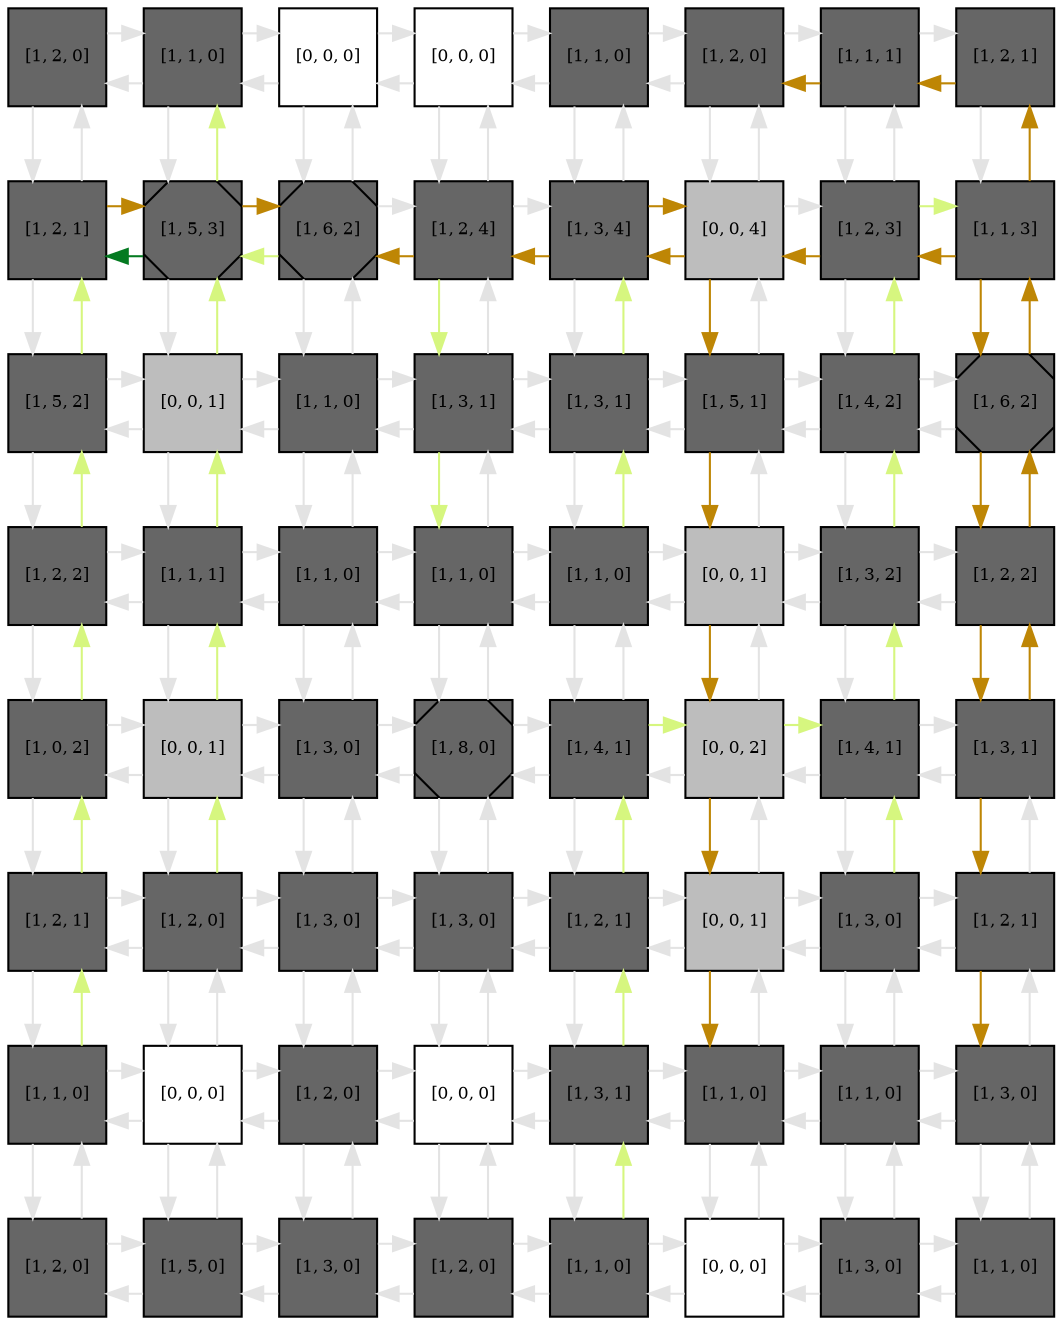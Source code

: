 digraph layout  {
rankdir=TB;
splines=ortho;
node [fixedsize=false, style=filled, width="0.6"];
edge [constraint=false];
0 [fillcolor="#666666", fontsize=8, label="[1, 2, 0]", shape=square, tooltip="name:  TNE ,\nin_degree: 2,\nout_degree: 2"];
1 [fillcolor="#666666", fontsize=8, label="[1, 1, 0]", shape=square, tooltip="name:  IgG ,\nin_degree: 3,\nout_degree: 3"];
2 [fillcolor="#FFFFFF", fontsize=8, label="[0, 0, 0]", shape=square, tooltip="name: None,\nin_degree: 3,\nout_degree: 3"];
3 [fillcolor="#FFFFFF", fontsize=8, label="[0, 0, 0]", shape=square, tooltip="name: None,\nin_degree: 3,\nout_degree: 3"];
4 [fillcolor="#666666", fontsize=8, label="[1, 1, 0]", shape=square, tooltip="name:  NE_Bacterium ,\nin_degree: 3,\nout_degree: 3"];
5 [fillcolor="#666666", fontsize=8, label="[1, 2, 0]", shape=square, tooltip="name:  DP ,\nin_degree: 3,\nout_degree: 3"];
6 [fillcolor="#666666", fontsize=8, label="[1, 1, 1]", shape=square, tooltip="name:  Oag ,\nin_degree: 3,\nout_degree: 3"];
7 [fillcolor="#666666", fontsize=8, label="[1, 2, 1]", shape=square, tooltip="name:  PH ,\nin_degree: 2,\nout_degree: 2"];
8 [fillcolor="#666666", fontsize=8, label="[1, 2, 1]", shape=square, tooltip="name:  IL10I ,\nin_degree: 3,\nout_degree: 3"];
9 [fillcolor="#666666", fontsize=8, label="[1, 5, 3]", shape=Msquare, tooltip="name:  NE_TRetortaeformis ,\nin_degree: 4,\nout_degree: 4"];
10 [fillcolor="#666666", fontsize=8, label="[1, 6, 2]", shape=Msquare, tooltip="name:  PIC ,\nin_degree: 4,\nout_degree: 4"];
11 [fillcolor="#666666", fontsize=8, label="[1, 2, 4]", shape=square, tooltip="name:  IFNgII ,\nin_degree: 4,\nout_degree: 4"];
12 [fillcolor="#666666", fontsize=8, label="[1, 3, 4]", shape=square, tooltip="name:  DCI_Bacterium ,\nin_degree: 4,\nout_degree: 4"];
13 [fillcolor="#bdbdbd", fontsize=8, label="[0, 0, 4]", shape=square, tooltip="name: None,\nin_degree: 4,\nout_degree: 4"];
14 [fillcolor="#666666", fontsize=8, label="[1, 2, 3]", shape=square, tooltip="name:  Bb ,\nin_degree: 4,\nout_degree: 4"];
15 [fillcolor="#666666", fontsize=8, label="[1, 1, 3]", shape=square, tooltip="name:  Th1I_Bacterium ,\nin_degree: 3,\nout_degree: 3"];
16 [fillcolor="#666666", fontsize=8, label="[1, 5, 2]", shape=square, tooltip="name:  AD ,\nin_degree: 3,\nout_degree: 3"];
17 [fillcolor="#bdbdbd", fontsize=8, label="[0, 0, 1]", shape=square, tooltip="name: None,\nin_degree: 4,\nout_degree: 4"];
18 [fillcolor="#666666", fontsize=8, label="[1, 1, 0]", shape=square, tooltip="name:  DCI_TRetortaeformis ,\nin_degree: 4,\nout_degree: 4"];
19 [fillcolor="#666666", fontsize=8, label="[1, 3, 1]", shape=square, tooltip="name:  IFNgI ,\nin_degree: 4,\nout_degree: 4"];
20 [fillcolor="#666666", fontsize=8, label="[1, 3, 1]", shape=square, tooltip="name:  MPI_Bacterium ,\nin_degree: 4,\nout_degree: 4"];
21 [fillcolor="#666666", fontsize=8, label="[1, 5, 1]", shape=square, tooltip="name:  IFNg_Bacterium ,\nin_degree: 4,\nout_degree: 4"];
22 [fillcolor="#666666", fontsize=8, label="[1, 4, 2]", shape=square, tooltip="name:  Cb ,\nin_degree: 4,\nout_degree: 4"];
23 [fillcolor="#666666", fontsize=8, label="[1, 6, 2]", shape=Msquare, tooltip="name:  AP ,\nin_degree: 3,\nout_degree: 3"];
24 [fillcolor="#666666", fontsize=8, label="[1, 2, 2]", shape=square, tooltip="name:  EC_TRetortaeformis ,\nin_degree: 3,\nout_degree: 3"];
25 [fillcolor="#666666", fontsize=8, label="[1, 1, 1]", shape=square, tooltip="name:  Th1I_TRetortaeformis ,\nin_degree: 4,\nout_degree: 4"];
26 [fillcolor="#666666", fontsize=8, label="[1, 1, 0]", shape=square, tooltip="name:  DCII_TRetortaeformis ,\nin_degree: 4,\nout_degree: 4"];
27 [fillcolor="#666666", fontsize=8, label="[1, 1, 0]", shape=square, tooltip="name:  EC_Bacterium ,\nin_degree: 4,\nout_degree: 4"];
28 [fillcolor="#666666", fontsize=8, label="[1, 1, 0]", shape=square, tooltip="name:  IL4I ,\nin_degree: 4,\nout_degree: 4"];
29 [fillcolor="#bdbdbd", fontsize=8, label="[0, 0, 1]", shape=square, tooltip="name: None,\nin_degree: 4,\nout_degree: 4"];
30 [fillcolor="#666666", fontsize=8, label="[1, 3, 2]", shape=square, tooltip="name:  AgAb_Bacterium ,\nin_degree: 4,\nout_degree: 4"];
31 [fillcolor="#666666", fontsize=8, label="[1, 2, 2]", shape=square, tooltip="name:  IgG_Bacterium ,\nin_degree: 3,\nout_degree: 3"];
32 [fillcolor="#666666", fontsize=8, label="[1, 0, 2]", shape=square, tooltip="name:  IS ,\nin_degree: 3,\nout_degree: 3"];
33 [fillcolor="#bdbdbd", fontsize=8, label="[0, 0, 1]", shape=square, tooltip="name: None,\nin_degree: 4,\nout_degree: 4"];
34 [fillcolor="#666666", fontsize=8, label="[1, 3, 0]", shape=square, tooltip="name:  Th1II_TRetortaeformis ,\nin_degree: 4,\nout_degree: 4"];
35 [fillcolor="#666666", fontsize=8, label="[1, 8, 0]", shape=Msquare, tooltip="name:  IL4II ,\nin_degree: 4,\nout_degree: 4"];
36 [fillcolor="#666666", fontsize=8, label="[1, 4, 1]", shape=square, tooltip="name:  IL12II ,\nin_degree: 4,\nout_degree: 4"];
37 [fillcolor="#bdbdbd", fontsize=8, label="[0, 0, 2]", shape=square, tooltip="name: None,\nin_degree: 4,\nout_degree: 4"];
38 [fillcolor="#666666", fontsize=8, label="[1, 4, 1]", shape=square, tooltip="name:  IL10I_Bacterium ,\nin_degree: 4,\nout_degree: 4"];
39 [fillcolor="#666666", fontsize=8, label="[1, 3, 1]", shape=square, tooltip="name:  TTSSI ,\nin_degree: 3,\nout_degree: 3"];
40 [fillcolor="#666666", fontsize=8, label="[1, 2, 1]", shape=square, tooltip="name:  IgA_TRetortaeformis ,\nin_degree: 3,\nout_degree: 3"];
41 [fillcolor="#666666", fontsize=8, label="[1, 2, 0]", shape=square, tooltip="name:  BC_TRetortaeformis ,\nin_degree: 4,\nout_degree: 4"];
42 [fillcolor="#666666", fontsize=8, label="[1, 3, 0]", shape=square, tooltip="name:  IgE ,\nin_degree: 4,\nout_degree: 4"];
43 [fillcolor="#666666", fontsize=8, label="[1, 3, 0]", shape=square, tooltip="name:  Th2II_TRetortaeformis ,\nin_degree: 4,\nout_degree: 4"];
44 [fillcolor="#666666", fontsize=8, label="[1, 2, 1]", shape=square, tooltip="name:  T0 ,\nin_degree: 4,\nout_degree: 4"];
45 [fillcolor="#bdbdbd", fontsize=8, label="[0, 0, 1]", shape=square, tooltip="name: None,\nin_degree: 4,\nout_degree: 4"];
46 [fillcolor="#666666", fontsize=8, label="[1, 3, 0]", shape=square, tooltip="name:  Th1II_Bacterium ,\nin_degree: 4,\nout_degree: 4"];
47 [fillcolor="#666666", fontsize=8, label="[1, 2, 1]", shape=square, tooltip="name:  BC_Bacterium ,\nin_degree: 3,\nout_degree: 3"];
48 [fillcolor="#666666", fontsize=8, label="[1, 1, 0]", shape=square, tooltip="name:  Th2I_TRetortaeformis ,\nin_degree: 3,\nout_degree: 3"];
49 [fillcolor="#FFFFFF", fontsize=8, label="[0, 0, 0]", shape=square, tooltip="name: None,\nin_degree: 4,\nout_degree: 4"];
50 [fillcolor="#666666", fontsize=8, label="[1, 2, 0]", shape=square, tooltip="name:  IL5 ,\nin_degree: 4,\nout_degree: 4"];
51 [fillcolor="#FFFFFF", fontsize=8, label="[0, 0, 0]", shape=square, tooltip="name: None,\nin_degree: 4,\nout_degree: 4"];
52 [fillcolor="#666666", fontsize=8, label="[1, 3, 1]", shape=square, tooltip="name:  Th2II_Bacterium ,\nin_degree: 4,\nout_degree: 4"];
53 [fillcolor="#666666", fontsize=8, label="[1, 1, 0]", shape=square, tooltip="name:  DCII_Bacterium ,\nin_degree: 4,\nout_degree: 4"];
54 [fillcolor="#666666", fontsize=8, label="[1, 1, 0]", shape=square, tooltip="name:  TrI_Bacterium ,\nin_degree: 4,\nout_degree: 4"];
55 [fillcolor="#666666", fontsize=8, label="[1, 3, 0]", shape=square, tooltip="name:  IgA_Bacterium ,\nin_degree: 3,\nout_degree: 3"];
56 [fillcolor="#666666", fontsize=8, label="[1, 2, 0]", shape=square, tooltip="name:  EL ,\nin_degree: 2,\nout_degree: 2"];
57 [fillcolor="#666666", fontsize=8, label="[1, 5, 0]", shape=square, tooltip="name:  IL13 ,\nin_degree: 3,\nout_degree: 3"];
58 [fillcolor="#666666", fontsize=8, label="[1, 3, 0]", shape=square, tooltip="name:  EL2 ,\nin_degree: 3,\nout_degree: 3"];
59 [fillcolor="#666666", fontsize=8, label="[1, 2, 0]", shape=square, tooltip="name:  TEL ,\nin_degree: 3,\nout_degree: 3"];
60 [fillcolor="#666666", fontsize=8, label="[1, 1, 0]", shape=square, tooltip="name:  Th2I_Bacterium ,\nin_degree: 3,\nout_degree: 3"];
61 [fillcolor="#FFFFFF", fontsize=8, label="[0, 0, 0]", shape=square, tooltip="name: None,\nin_degree: 3,\nout_degree: 3"];
62 [fillcolor="#666666", fontsize=8, label="[1, 3, 0]", shape=square, tooltip="name:  TrII ,\nin_degree: 3,\nout_degree: 3"];
63 [fillcolor="#666666", fontsize=8, label="[1, 1, 0]", shape=square, tooltip="name:  TTSSII ,\nin_degree: 2,\nout_degree: 2"];
0 -> 1  [color=grey89, style="penwidth(0.1)", tooltip=" ", weight=1];
0 -> 8  [color=grey89, style="penwidth(0.1)", tooltip=" ", weight=1];
1 -> 0  [color=grey89, style="penwidth(0.1)", tooltip=" ", weight=1];
1 -> 2  [color=grey89, style="penwidth(0.1)", tooltip=" ", weight=1];
1 -> 9  [color=grey89, style="penwidth(0.1)", tooltip=" ", weight=1];
2 -> 1  [color=grey89, style="penwidth(0.1)", tooltip=" ", weight=1];
2 -> 3  [color=grey89, style="penwidth(0.1)", tooltip=" ", weight=1];
2 -> 10  [color=grey89, style="penwidth(0.1)", tooltip=" ", weight=1];
3 -> 2  [color=grey89, style="penwidth(0.1)", tooltip=" ", weight=1];
3 -> 4  [color=grey89, style="penwidth(0.1)", tooltip=" ", weight=1];
3 -> 11  [color=grey89, style="penwidth(0.1)", tooltip=" ", weight=1];
4 -> 3  [color=grey89, style="penwidth(0.1)", tooltip=" ", weight=1];
4 -> 5  [color=grey89, style="penwidth(0.1)", tooltip=" ", weight=1];
4 -> 12  [color=grey89, style="penwidth(0.1)", tooltip=" ", weight=1];
5 -> 4  [color=grey89, style="penwidth(0.1)", tooltip=" ", weight=1];
5 -> 6  [color=grey89, style="penwidth(0.1)", tooltip=" ", weight=1];
5 -> 13  [color=grey89, style="penwidth(0.1)", tooltip=" ", weight=1];
6 -> 5  [color="#BE8605", style="penwidth(0.1)", tooltip="39( TTSSI ) to 5( DP )", weight=1];
6 -> 7  [color=grey89, style="penwidth(0.1)", tooltip=" ", weight=1];
6 -> 14  [color=grey89, style="penwidth(0.1)", tooltip=" ", weight=1];
7 -> 6  [color="#BE8605", style="penwidth(0.1)", tooltip="39( TTSSI ) to 5( DP )", weight=1];
7 -> 15  [color=grey89, style="penwidth(0.1)", tooltip=" ", weight=1];
8 -> 0  [color=grey89, style="penwidth(0.1)", tooltip=" ", weight=1];
8 -> 9  [color="#BE8605", style="penwidth(0.1)", tooltip="40( IgA_TRetortaeformis ) to 10( PIC )", weight=1];
8 -> 16  [color=grey89, style="penwidth(0.1)", tooltip=" ", weight=1];
9 -> 1  [color="#D6F67F", style="penwidth(0.1)", tooltip="41( BC_TRetortaeformis ) to 1( IgG )", weight=1];
9 -> 8  [color="#047A21", style="penwidth(0.1)", tooltip="38( IL10I_Bacterium ) to 8( IL10I )", weight=1];
9 -> 10  [color="#BE8605", style="penwidth(0.1)", tooltip="40( IgA_TRetortaeformis ) to 10( PIC )", weight=1];
9 -> 17  [color=grey89, style="penwidth(0.1)", tooltip=" ", weight=1];
10 -> 2  [color=grey89, style="penwidth(0.1)", tooltip=" ", weight=1];
10 -> 9  [color="#D6F67F", style="penwidth(0.1)", tooltip="28( IL4I ) to 9( NE_TRetortaeformis )", weight=1];
10 -> 11  [color=grey89, style="penwidth(0.1)", tooltip=" ", weight=1];
10 -> 18  [color=grey89, style="penwidth(0.1)", tooltip=" ", weight=1];
11 -> 3  [color=grey89, style="penwidth(0.1)", tooltip=" ", weight=1];
11 -> 10  [color="#BE8605", style="penwidth(0.1)", tooltip="23( AP ) to 10( PIC )", weight=1];
11 -> 12  [color=grey89, style="penwidth(0.1)", tooltip=" ", weight=1];
11 -> 19  [color="#D6F67F", style="penwidth(0.1)", tooltip="14( Bb ) to 27( EC_Bacterium )", weight=1];
12 -> 4  [color=grey89, style="penwidth(0.1)", tooltip=" ", weight=1];
12 -> 11  [color="#BE8605", style="penwidth(0.1)", tooltip="23( AP ) to 10( PIC )", weight=1];
12 -> 13  [color="#BE8605", style="penwidth(0.1)", tooltip="12( DCI_Bacterium ) to 53( DCII_Bacterium )", weight=1];
12 -> 20  [color=grey89, style="penwidth(0.1)", tooltip=" ", weight=1];
13 -> 5  [color=grey89, style="penwidth(0.1)", tooltip=" ", weight=1];
13 -> 12  [color="#BE8605", style="penwidth(0.1)", tooltip="23( AP ) to 10( PIC )", weight=1];
13 -> 14  [color=grey89, style="penwidth(0.1)", tooltip=" ", weight=1];
13 -> 21  [color="#BE8605", style="penwidth(0.1)", tooltip="12( DCI_Bacterium ) to 53( DCII_Bacterium )", weight=1];
14 -> 6  [color=grey89, style="penwidth(0.1)", tooltip=" ", weight=1];
14 -> 13  [color="#BE8605", style="penwidth(0.1)", tooltip="23( AP ) to 10( PIC )", weight=1];
14 -> 15  [color="#D6F67F", style="penwidth(0.1)", tooltip="46( Th1II_Bacterium ) to 15( Th1I_Bacterium )", weight=1];
14 -> 22  [color=grey89, style="penwidth(0.1)", tooltip=" ", weight=1];
15 -> 7  [color="#BE8605", style="penwidth(0.1)", tooltip="39( TTSSI ) to 5( DP )", weight=1];
15 -> 14  [color="#BE8605", style="penwidth(0.1)", tooltip="23( AP ) to 10( PIC )", weight=1];
15 -> 23  [color="#BE8605", style="penwidth(0.1)", tooltip="14( Bb ) to 55( IgA_Bacterium )", weight=1];
16 -> 8  [color="#D6F67F", style="penwidth(0.1)", tooltip="48( Th2I_TRetortaeformis ) to 8( IL10I )", weight=1];
16 -> 17  [color=grey89, style="penwidth(0.1)", tooltip=" ", weight=1];
16 -> 24  [color=grey89, style="penwidth(0.1)", tooltip=" ", weight=1];
17 -> 9  [color="#D6F67F", style="penwidth(0.1)", tooltip="41( BC_TRetortaeformis ) to 1( IgG )", weight=1];
17 -> 16  [color=grey89, style="penwidth(0.1)", tooltip=" ", weight=1];
17 -> 18  [color=grey89, style="penwidth(0.1)", tooltip=" ", weight=1];
17 -> 25  [color=grey89, style="penwidth(0.1)", tooltip=" ", weight=1];
18 -> 10  [color=grey89, style="penwidth(0.1)", tooltip=" ", weight=1];
18 -> 17  [color=grey89, style="penwidth(0.1)", tooltip=" ", weight=1];
18 -> 19  [color=grey89, style="penwidth(0.1)", tooltip=" ", weight=1];
18 -> 26  [color=grey89, style="penwidth(0.1)", tooltip=" ", weight=1];
19 -> 11  [color=grey89, style="penwidth(0.1)", tooltip=" ", weight=1];
19 -> 18  [color=grey89, style="penwidth(0.1)", tooltip=" ", weight=1];
19 -> 20  [color=grey89, style="penwidth(0.1)", tooltip=" ", weight=1];
19 -> 27  [color="#D6F67F", style="penwidth(0.1)", tooltip="14( Bb ) to 27( EC_Bacterium )", weight=1];
20 -> 12  [color="#D6F67F", style="penwidth(0.1)", tooltip="28( IL4I ) to 9( NE_TRetortaeformis )", weight=1];
20 -> 19  [color=grey89, style="penwidth(0.1)", tooltip=" ", weight=1];
20 -> 21  [color=grey89, style="penwidth(0.1)", tooltip=" ", weight=1];
20 -> 28  [color=grey89, style="penwidth(0.1)", tooltip=" ", weight=1];
21 -> 13  [color=grey89, style="penwidth(0.1)", tooltip=" ", weight=1];
21 -> 20  [color=grey89, style="penwidth(0.1)", tooltip=" ", weight=1];
21 -> 22  [color=grey89, style="penwidth(0.1)", tooltip=" ", weight=1];
21 -> 29  [color="#BE8605", style="penwidth(0.1)", tooltip="12( DCI_Bacterium ) to 53( DCII_Bacterium )", weight=1];
22 -> 14  [color="#D6F67F", style="penwidth(0.1)", tooltip="46( Th1II_Bacterium ) to 15( Th1I_Bacterium )", weight=1];
22 -> 21  [color=grey89, style="penwidth(0.1)", tooltip=" ", weight=1];
22 -> 23  [color=grey89, style="penwidth(0.1)", tooltip=" ", weight=1];
22 -> 30  [color=grey89, style="penwidth(0.1)", tooltip=" ", weight=1];
23 -> 15  [color="#BE8605", style="penwidth(0.1)", tooltip="39( TTSSI ) to 5( DP )", weight=1];
23 -> 22  [color=grey89, style="penwidth(0.1)", tooltip=" ", weight=1];
23 -> 31  [color="#BE8605", style="penwidth(0.1)", tooltip="14( Bb ) to 55( IgA_Bacterium )", weight=1];
24 -> 16  [color="#D6F67F", style="penwidth(0.1)", tooltip="48( Th2I_TRetortaeformis ) to 8( IL10I )", weight=1];
24 -> 25  [color=grey89, style="penwidth(0.1)", tooltip=" ", weight=1];
24 -> 32  [color=grey89, style="penwidth(0.1)", tooltip=" ", weight=1];
25 -> 17  [color="#D6F67F", style="penwidth(0.1)", tooltip="41( BC_TRetortaeformis ) to 1( IgG )", weight=1];
25 -> 24  [color=grey89, style="penwidth(0.1)", tooltip=" ", weight=1];
25 -> 26  [color=grey89, style="penwidth(0.1)", tooltip=" ", weight=1];
25 -> 33  [color=grey89, style="penwidth(0.1)", tooltip=" ", weight=1];
26 -> 18  [color=grey89, style="penwidth(0.1)", tooltip=" ", weight=1];
26 -> 25  [color=grey89, style="penwidth(0.1)", tooltip=" ", weight=1];
26 -> 27  [color=grey89, style="penwidth(0.1)", tooltip=" ", weight=1];
26 -> 34  [color=grey89, style="penwidth(0.1)", tooltip=" ", weight=1];
27 -> 19  [color=grey89, style="penwidth(0.1)", tooltip=" ", weight=1];
27 -> 26  [color=grey89, style="penwidth(0.1)", tooltip=" ", weight=1];
27 -> 28  [color=grey89, style="penwidth(0.1)", tooltip=" ", weight=1];
27 -> 35  [color=grey89, style="penwidth(0.1)", tooltip=" ", weight=1];
28 -> 20  [color="#D6F67F", style="penwidth(0.1)", tooltip="28( IL4I ) to 9( NE_TRetortaeformis )", weight=1];
28 -> 27  [color=grey89, style="penwidth(0.1)", tooltip=" ", weight=1];
28 -> 29  [color=grey89, style="penwidth(0.1)", tooltip=" ", weight=1];
28 -> 36  [color=grey89, style="penwidth(0.1)", tooltip=" ", weight=1];
29 -> 21  [color=grey89, style="penwidth(0.1)", tooltip=" ", weight=1];
29 -> 28  [color=grey89, style="penwidth(0.1)", tooltip=" ", weight=1];
29 -> 30  [color=grey89, style="penwidth(0.1)", tooltip=" ", weight=1];
29 -> 37  [color="#BE8605", style="penwidth(0.1)", tooltip="12( DCI_Bacterium ) to 53( DCII_Bacterium )", weight=1];
30 -> 22  [color="#D6F67F", style="penwidth(0.1)", tooltip="46( Th1II_Bacterium ) to 15( Th1I_Bacterium )", weight=1];
30 -> 29  [color=grey89, style="penwidth(0.1)", tooltip=" ", weight=1];
30 -> 31  [color=grey89, style="penwidth(0.1)", tooltip=" ", weight=1];
30 -> 38  [color=grey89, style="penwidth(0.1)", tooltip=" ", weight=1];
31 -> 23  [color="#BE8605", style="penwidth(0.1)", tooltip="39( TTSSI ) to 5( DP )", weight=1];
31 -> 30  [color=grey89, style="penwidth(0.1)", tooltip=" ", weight=1];
31 -> 39  [color="#BE8605", style="penwidth(0.1)", tooltip="14( Bb ) to 55( IgA_Bacterium )", weight=1];
32 -> 24  [color="#D6F67F", style="penwidth(0.1)", tooltip="48( Th2I_TRetortaeformis ) to 8( IL10I )", weight=1];
32 -> 33  [color=grey89, style="penwidth(0.1)", tooltip=" ", weight=1];
32 -> 40  [color=grey89, style="penwidth(0.1)", tooltip=" ", weight=1];
33 -> 25  [color="#D6F67F", style="penwidth(0.1)", tooltip="41( BC_TRetortaeformis ) to 1( IgG )", weight=1];
33 -> 32  [color=grey89, style="penwidth(0.1)", tooltip=" ", weight=1];
33 -> 34  [color=grey89, style="penwidth(0.1)", tooltip=" ", weight=1];
33 -> 41  [color=grey89, style="penwidth(0.1)", tooltip=" ", weight=1];
34 -> 26  [color=grey89, style="penwidth(0.1)", tooltip=" ", weight=1];
34 -> 33  [color=grey89, style="penwidth(0.1)", tooltip=" ", weight=1];
34 -> 35  [color=grey89, style="penwidth(0.1)", tooltip=" ", weight=1];
34 -> 42  [color=grey89, style="penwidth(0.1)", tooltip=" ", weight=1];
35 -> 27  [color=grey89, style="penwidth(0.1)", tooltip=" ", weight=1];
35 -> 34  [color=grey89, style="penwidth(0.1)", tooltip=" ", weight=1];
35 -> 36  [color=grey89, style="penwidth(0.1)", tooltip=" ", weight=1];
35 -> 43  [color=grey89, style="penwidth(0.1)", tooltip=" ", weight=1];
36 -> 28  [color=grey89, style="penwidth(0.1)", tooltip=" ", weight=1];
36 -> 35  [color=grey89, style="penwidth(0.1)", tooltip=" ", weight=1];
36 -> 37  [color="#D6F67F", style="penwidth(0.1)", tooltip="60( Th2I_Bacterium ) to 38( IL10I_Bacterium )", weight=1];
36 -> 44  [color=grey89, style="penwidth(0.1)", tooltip=" ", weight=1];
37 -> 29  [color=grey89, style="penwidth(0.1)", tooltip=" ", weight=1];
37 -> 36  [color=grey89, style="penwidth(0.1)", tooltip=" ", weight=1];
37 -> 38  [color="#D6F67F", style="penwidth(0.1)", tooltip="60( Th2I_Bacterium ) to 38( IL10I_Bacterium )", weight=1];
37 -> 45  [color="#BE8605", style="penwidth(0.1)", tooltip="12( DCI_Bacterium ) to 53( DCII_Bacterium )", weight=1];
38 -> 30  [color="#D6F67F", style="penwidth(0.1)", tooltip="46( Th1II_Bacterium ) to 15( Th1I_Bacterium )", weight=1];
38 -> 37  [color=grey89, style="penwidth(0.1)", tooltip=" ", weight=1];
38 -> 39  [color=grey89, style="penwidth(0.1)", tooltip=" ", weight=1];
38 -> 46  [color=grey89, style="penwidth(0.1)", tooltip=" ", weight=1];
39 -> 31  [color="#BE8605", style="penwidth(0.1)", tooltip="39( TTSSI ) to 5( DP )", weight=1];
39 -> 38  [color=grey89, style="penwidth(0.1)", tooltip=" ", weight=1];
39 -> 47  [color="#BE8605", style="penwidth(0.1)", tooltip="14( Bb ) to 55( IgA_Bacterium )", weight=1];
40 -> 32  [color="#D6F67F", style="penwidth(0.1)", tooltip="48( Th2I_TRetortaeformis ) to 8( IL10I )", weight=1];
40 -> 41  [color=grey89, style="penwidth(0.1)", tooltip=" ", weight=1];
40 -> 48  [color=grey89, style="penwidth(0.1)", tooltip=" ", weight=1];
41 -> 33  [color="#D6F67F", style="penwidth(0.1)", tooltip="41( BC_TRetortaeformis ) to 1( IgG )", weight=1];
41 -> 40  [color=grey89, style="penwidth(0.1)", tooltip=" ", weight=1];
41 -> 42  [color=grey89, style="penwidth(0.1)", tooltip=" ", weight=1];
41 -> 49  [color=grey89, style="penwidth(0.1)", tooltip=" ", weight=1];
42 -> 34  [color=grey89, style="penwidth(0.1)", tooltip=" ", weight=1];
42 -> 41  [color=grey89, style="penwidth(0.1)", tooltip=" ", weight=1];
42 -> 43  [color=grey89, style="penwidth(0.1)", tooltip=" ", weight=1];
42 -> 50  [color=grey89, style="penwidth(0.1)", tooltip=" ", weight=1];
43 -> 35  [color=grey89, style="penwidth(0.1)", tooltip=" ", weight=1];
43 -> 42  [color=grey89, style="penwidth(0.1)", tooltip=" ", weight=1];
43 -> 44  [color=grey89, style="penwidth(0.1)", tooltip=" ", weight=1];
43 -> 51  [color=grey89, style="penwidth(0.1)", tooltip=" ", weight=1];
44 -> 36  [color="#D6F67F", style="penwidth(0.1)", tooltip="60( Th2I_Bacterium ) to 38( IL10I_Bacterium )", weight=1];
44 -> 43  [color=grey89, style="penwidth(0.1)", tooltip=" ", weight=1];
44 -> 45  [color=grey89, style="penwidth(0.1)", tooltip=" ", weight=1];
44 -> 52  [color=grey89, style="penwidth(0.1)", tooltip=" ", weight=1];
45 -> 37  [color=grey89, style="penwidth(0.1)", tooltip=" ", weight=1];
45 -> 44  [color=grey89, style="penwidth(0.1)", tooltip=" ", weight=1];
45 -> 46  [color=grey89, style="penwidth(0.1)", tooltip=" ", weight=1];
45 -> 53  [color="#BE8605", style="penwidth(0.1)", tooltip="12( DCI_Bacterium ) to 53( DCII_Bacterium )", weight=1];
46 -> 38  [color="#D6F67F", style="penwidth(0.1)", tooltip="46( Th1II_Bacterium ) to 15( Th1I_Bacterium )", weight=1];
46 -> 45  [color=grey89, style="penwidth(0.1)", tooltip=" ", weight=1];
46 -> 47  [color=grey89, style="penwidth(0.1)", tooltip=" ", weight=1];
46 -> 54  [color=grey89, style="penwidth(0.1)", tooltip=" ", weight=1];
47 -> 39  [color=grey89, style="penwidth(0.1)", tooltip=" ", weight=1];
47 -> 46  [color=grey89, style="penwidth(0.1)", tooltip=" ", weight=1];
47 -> 55  [color="#BE8605", style="penwidth(0.1)", tooltip="14( Bb ) to 55( IgA_Bacterium )", weight=1];
48 -> 40  [color="#D6F67F", style="penwidth(0.1)", tooltip="48( Th2I_TRetortaeformis ) to 8( IL10I )", weight=1];
48 -> 49  [color=grey89, style="penwidth(0.1)", tooltip=" ", weight=1];
48 -> 56  [color=grey89, style="penwidth(0.1)", tooltip=" ", weight=1];
49 -> 41  [color=grey89, style="penwidth(0.1)", tooltip=" ", weight=1];
49 -> 48  [color=grey89, style="penwidth(0.1)", tooltip=" ", weight=1];
49 -> 50  [color=grey89, style="penwidth(0.1)", tooltip=" ", weight=1];
49 -> 57  [color=grey89, style="penwidth(0.1)", tooltip=" ", weight=1];
50 -> 42  [color=grey89, style="penwidth(0.1)", tooltip=" ", weight=1];
50 -> 49  [color=grey89, style="penwidth(0.1)", tooltip=" ", weight=1];
50 -> 51  [color=grey89, style="penwidth(0.1)", tooltip=" ", weight=1];
50 -> 58  [color=grey89, style="penwidth(0.1)", tooltip=" ", weight=1];
51 -> 43  [color=grey89, style="penwidth(0.1)", tooltip=" ", weight=1];
51 -> 50  [color=grey89, style="penwidth(0.1)", tooltip=" ", weight=1];
51 -> 52  [color=grey89, style="penwidth(0.1)", tooltip=" ", weight=1];
51 -> 59  [color=grey89, style="penwidth(0.1)", tooltip=" ", weight=1];
52 -> 44  [color="#D6F67F", style="penwidth(0.1)", tooltip="60( Th2I_Bacterium ) to 38( IL10I_Bacterium )", weight=1];
52 -> 51  [color=grey89, style="penwidth(0.1)", tooltip=" ", weight=1];
52 -> 53  [color=grey89, style="penwidth(0.1)", tooltip=" ", weight=1];
52 -> 60  [color=grey89, style="penwidth(0.1)", tooltip=" ", weight=1];
53 -> 45  [color=grey89, style="penwidth(0.1)", tooltip=" ", weight=1];
53 -> 52  [color=grey89, style="penwidth(0.1)", tooltip=" ", weight=1];
53 -> 54  [color=grey89, style="penwidth(0.1)", tooltip=" ", weight=1];
53 -> 61  [color=grey89, style="penwidth(0.1)", tooltip=" ", weight=1];
54 -> 46  [color=grey89, style="penwidth(0.1)", tooltip=" ", weight=1];
54 -> 53  [color=grey89, style="penwidth(0.1)", tooltip=" ", weight=1];
54 -> 55  [color=grey89, style="penwidth(0.1)", tooltip=" ", weight=1];
54 -> 62  [color=grey89, style="penwidth(0.1)", tooltip=" ", weight=1];
55 -> 47  [color=grey89, style="penwidth(0.1)", tooltip=" ", weight=1];
55 -> 54  [color=grey89, style="penwidth(0.1)", tooltip=" ", weight=1];
55 -> 63  [color=grey89, style="penwidth(0.1)", tooltip=" ", weight=1];
56 -> 48  [color=grey89, style="penwidth(0.1)", tooltip=" ", weight=1];
56 -> 57  [color=grey89, style="penwidth(0.1)", tooltip=" ", weight=1];
57 -> 49  [color=grey89, style="penwidth(0.1)", tooltip=" ", weight=1];
57 -> 56  [color=grey89, style="penwidth(0.1)", tooltip=" ", weight=1];
57 -> 58  [color=grey89, style="penwidth(0.1)", tooltip=" ", weight=1];
58 -> 50  [color=grey89, style="penwidth(0.1)", tooltip=" ", weight=1];
58 -> 57  [color=grey89, style="penwidth(0.1)", tooltip=" ", weight=1];
58 -> 59  [color=grey89, style="penwidth(0.1)", tooltip=" ", weight=1];
59 -> 51  [color=grey89, style="penwidth(0.1)", tooltip=" ", weight=1];
59 -> 58  [color=grey89, style="penwidth(0.1)", tooltip=" ", weight=1];
59 -> 60  [color=grey89, style="penwidth(0.1)", tooltip=" ", weight=1];
60 -> 52  [color="#D6F67F", style="penwidth(0.1)", tooltip="60( Th2I_Bacterium ) to 38( IL10I_Bacterium )", weight=1];
60 -> 59  [color=grey89, style="penwidth(0.1)", tooltip=" ", weight=1];
60 -> 61  [color=grey89, style="penwidth(0.1)", tooltip=" ", weight=1];
61 -> 53  [color=grey89, style="penwidth(0.1)", tooltip=" ", weight=1];
61 -> 60  [color=grey89, style="penwidth(0.1)", tooltip=" ", weight=1];
61 -> 62  [color=grey89, style="penwidth(0.1)", tooltip=" ", weight=1];
62 -> 54  [color=grey89, style="penwidth(0.1)", tooltip=" ", weight=1];
62 -> 61  [color=grey89, style="penwidth(0.1)", tooltip=" ", weight=1];
62 -> 63  [color=grey89, style="penwidth(0.1)", tooltip=" ", weight=1];
63 -> 55  [color=grey89, style="penwidth(0.1)", tooltip=" ", weight=1];
63 -> 62  [color=grey89, style="penwidth(0.1)", tooltip=" ", weight=1];
edge [constraint=true, style=invis];

0 -> 8 -> 16 -> 24 -> 32 -> 40 -> 48 -> 56;
1 -> 9 -> 17 -> 25 -> 33 -> 41 -> 49 -> 57;
2 -> 10 -> 18 -> 26 -> 34 -> 42 -> 50 -> 58;
3 -> 11 -> 19 -> 27 -> 35 -> 43 -> 51 -> 59;
4 -> 12 -> 20 -> 28 -> 36 -> 44 -> 52 -> 60;
5 -> 13 -> 21 -> 29 -> 37 -> 45 -> 53 -> 61;
6 -> 14 -> 22 -> 30 -> 38 -> 46 -> 54 -> 62;
7 -> 15 -> 23 -> 31 -> 39 -> 47 -> 55 -> 63;
rank = same {0 -> 1 -> 2 -> 3 -> 4 -> 5 -> 6 -> 7};
rank = same {8 -> 9 -> 10 -> 11 -> 12 -> 13 -> 14 -> 15};
rank = same {16 -> 17 -> 18 -> 19 -> 20 -> 21 -> 22 -> 23};
rank = same {24 -> 25 -> 26 -> 27 -> 28 -> 29 -> 30 -> 31};
rank = same {32 -> 33 -> 34 -> 35 -> 36 -> 37 -> 38 -> 39};
rank = same {40 -> 41 -> 42 -> 43 -> 44 -> 45 -> 46 -> 47};
rank = same {48 -> 49 -> 50 -> 51 -> 52 -> 53 -> 54 -> 55};
rank = same {56 -> 57 -> 58 -> 59 -> 60 -> 61 -> 62 -> 63};
}